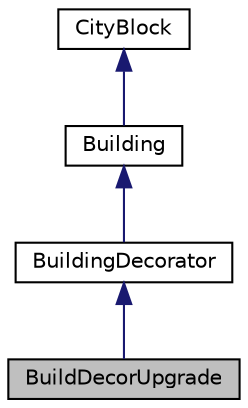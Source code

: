 digraph "BuildDecorUpgrade"
{
 // LATEX_PDF_SIZE
  edge [fontname="Helvetica",fontsize="10",labelfontname="Helvetica",labelfontsize="10"];
  node [fontname="Helvetica",fontsize="10",shape=record];
  Node1 [label="BuildDecorUpgrade",height=0.2,width=0.4,color="black", fillcolor="grey75", style="filled", fontcolor="black",tooltip="Concrete decorator class that adds upgrade features to a Building."];
  Node2 -> Node1 [dir="back",color="midnightblue",fontsize="10",style="solid",fontname="Helvetica"];
  Node2 [label="BuildingDecorator",height=0.2,width=0.4,color="black", fillcolor="white", style="filled",URL="$classBuildingDecorator.html",tooltip="A base class for decorating buildings with additional functionality."];
  Node3 -> Node2 [dir="back",color="midnightblue",fontsize="10",style="solid",fontname="Helvetica"];
  Node3 [label="Building",height=0.2,width=0.4,color="black", fillcolor="white", style="filled",URL="$classBuilding.html",tooltip="Abstract base class representing a building in the city."];
  Node4 -> Node3 [dir="back",color="midnightblue",fontsize="10",style="solid",fontname="Helvetica"];
  Node4 [label="CityBlock",height=0.2,width=0.4,color="black", fillcolor="white", style="filled",URL="$classCityBlock.html",tooltip="Base class representing a block within the city."];
}
